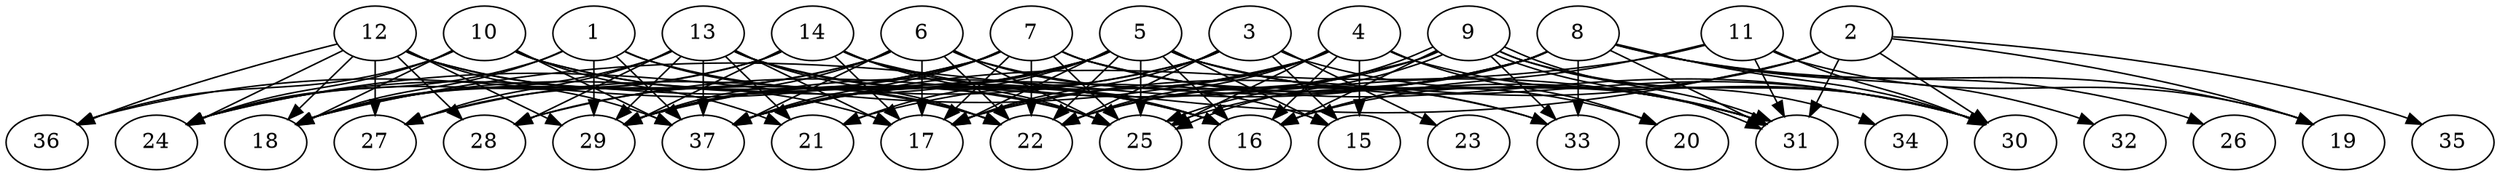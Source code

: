 // DAG (tier=3-complex, mode=compute, n=37, ccr=0.494, fat=0.794, density=0.774, regular=0.200, jump=0.288, mindata=1048576, maxdata=16777216)
// DAG automatically generated by daggen at Sun Aug 24 16:33:35 2025
// /home/ermia/Project/Environments/daggen/bin/daggen --dot --ccr 0.494 --fat 0.794 --regular 0.200 --density 0.774 --jump 0.288 --mindata 1048576 --maxdata 16777216 -n 37 
digraph G {
  1 [size="2078584359072644988928", alpha="0.10", expect_size="1039292179536322494464"]
  1 -> 16 [size ="1302972021604352"]
  1 -> 18 [size ="1302972021604352"]
  1 -> 22 [size ="1302972021604352"]
  1 -> 24 [size ="1302972021604352"]
  1 -> 29 [size ="1302972021604352"]
  1 -> 37 [size ="1302972021604352"]
  2 [size="50636712753004024", alpha="0.08", expect_size="25318356376502012"]
  2 -> 16 [size ="935621052858368"]
  2 -> 17 [size ="935621052858368"]
  2 -> 18 [size ="935621052858368"]
  2 -> 19 [size ="935621052858368"]
  2 -> 30 [size ="935621052858368"]
  2 -> 31 [size ="935621052858368"]
  2 -> 35 [size ="935621052858368"]
  3 [size="488816440430111872", alpha="0.09", expect_size="244408220215055936"]
  3 -> 15 [size ="185067867471872"]
  3 -> 17 [size ="185067867471872"]
  3 -> 22 [size ="185067867471872"]
  3 -> 23 [size ="185067867471872"]
  3 -> 27 [size ="185067867471872"]
  3 -> 29 [size ="185067867471872"]
  3 -> 31 [size ="185067867471872"]
  4 [size="3479012164098670", alpha="0.14", expect_size="1739506082049335"]
  4 -> 15 [size ="60655684026368"]
  4 -> 16 [size ="60655684026368"]
  4 -> 17 [size ="60655684026368"]
  4 -> 20 [size ="60655684026368"]
  4 -> 22 [size ="60655684026368"]
  4 -> 24 [size ="60655684026368"]
  4 -> 25 [size ="60655684026368"]
  4 -> 30 [size ="60655684026368"]
  4 -> 37 [size ="60655684026368"]
  5 [size="7066569417924018176", alpha="0.03", expect_size="3533284708962009088"]
  5 -> 15 [size ="29459751108608"]
  5 -> 16 [size ="29459751108608"]
  5 -> 17 [size ="29459751108608"]
  5 -> 18 [size ="29459751108608"]
  5 -> 20 [size ="29459751108608"]
  5 -> 21 [size ="29459751108608"]
  5 -> 22 [size ="29459751108608"]
  5 -> 25 [size ="29459751108608"]
  5 -> 28 [size ="29459751108608"]
  5 -> 29 [size ="29459751108608"]
  5 -> 30 [size ="29459751108608"]
  5 -> 31 [size ="29459751108608"]
  5 -> 37 [size ="29459751108608"]
  6 [size="536952490468438016", alpha="0.06", expect_size="268476245234219008"]
  6 -> 15 [size ="388802451341312"]
  6 -> 17 [size ="388802451341312"]
  6 -> 18 [size ="388802451341312"]
  6 -> 22 [size ="388802451341312"]
  6 -> 25 [size ="388802451341312"]
  6 -> 27 [size ="388802451341312"]
  6 -> 29 [size ="388802451341312"]
  6 -> 33 [size ="388802451341312"]
  6 -> 37 [size ="388802451341312"]
  7 [size="517582188085017", alpha="0.10", expect_size="258791094042508"]
  7 -> 17 [size ="27847527759872"]
  7 -> 22 [size ="27847527759872"]
  7 -> 24 [size ="27847527759872"]
  7 -> 25 [size ="27847527759872"]
  7 -> 29 [size ="27847527759872"]
  7 -> 30 [size ="27847527759872"]
  7 -> 31 [size ="27847527759872"]
  7 -> 33 [size ="27847527759872"]
  7 -> 36 [size ="27847527759872"]
  7 -> 37 [size ="27847527759872"]
  8 [size="5055008763149287424", alpha="0.16", expect_size="2527504381574643712"]
  8 -> 19 [size ="23563398545408"]
  8 -> 21 [size ="23563398545408"]
  8 -> 22 [size ="23563398545408"]
  8 -> 25 [size ="23563398545408"]
  8 -> 26 [size ="23563398545408"]
  8 -> 29 [size ="23563398545408"]
  8 -> 30 [size ="23563398545408"]
  8 -> 31 [size ="23563398545408"]
  8 -> 32 [size ="23563398545408"]
  8 -> 33 [size ="23563398545408"]
  8 -> 37 [size ="23563398545408"]
  9 [size="321650976935405504", alpha="0.19", expect_size="160825488467702752"]
  9 -> 16 [size ="275230094262272"]
  9 -> 22 [size ="275230094262272"]
  9 -> 25 [size ="275230094262272"]
  9 -> 25 [size ="275230094262272"]
  9 -> 28 [size ="275230094262272"]
  9 -> 30 [size ="275230094262272"]
  9 -> 31 [size ="275230094262272"]
  9 -> 31 [size ="275230094262272"]
  9 -> 33 [size ="275230094262272"]
  9 -> 34 [size ="275230094262272"]
  10 [size="36791537031245201408", alpha="0.08", expect_size="18395768515622600704"]
  10 -> 16 [size ="88495653650432"]
  10 -> 18 [size ="88495653650432"]
  10 -> 21 [size ="88495653650432"]
  10 -> 24 [size ="88495653650432"]
  10 -> 25 [size ="88495653650432"]
  10 -> 36 [size ="88495653650432"]
  10 -> 37 [size ="88495653650432"]
  11 [size="977859088332783872", alpha="0.14", expect_size="488929544166391936"]
  11 -> 16 [size ="919742424547328"]
  11 -> 19 [size ="919742424547328"]
  11 -> 30 [size ="919742424547328"]
  11 -> 31 [size ="919742424547328"]
  11 -> 37 [size ="919742424547328"]
  12 [size="5020178842250000", alpha="0.04", expect_size="2510089421125000"]
  12 -> 17 [size ="88604672000000"]
  12 -> 18 [size ="88604672000000"]
  12 -> 22 [size ="88604672000000"]
  12 -> 24 [size ="88604672000000"]
  12 -> 27 [size ="88604672000000"]
  12 -> 28 [size ="88604672000000"]
  12 -> 29 [size ="88604672000000"]
  12 -> 36 [size ="88604672000000"]
  12 -> 37 [size ="88604672000000"]
  13 [size="3156339874332672000000", alpha="0.05", expect_size="1578169937166336000000"]
  13 -> 16 [size ="1721389547520000"]
  13 -> 17 [size ="1721389547520000"]
  13 -> 18 [size ="1721389547520000"]
  13 -> 21 [size ="1721389547520000"]
  13 -> 22 [size ="1721389547520000"]
  13 -> 25 [size ="1721389547520000"]
  13 -> 27 [size ="1721389547520000"]
  13 -> 28 [size ="1721389547520000"]
  13 -> 29 [size ="1721389547520000"]
  13 -> 37 [size ="1721389547520000"]
  14 [size="1608190222581770", alpha="0.06", expect_size="804095111290885"]
  14 -> 16 [size ="185067867471872"]
  14 -> 17 [size ="185067867471872"]
  14 -> 18 [size ="185067867471872"]
  14 -> 24 [size ="185067867471872"]
  14 -> 25 [size ="185067867471872"]
  14 -> 29 [size ="185067867471872"]
  14 -> 31 [size ="185067867471872"]
  15 [size="352202058061285120", alpha="0.05", expect_size="176101029030642560"]
  16 [size="723674447856398336", alpha="0.18", expect_size="361837223928199168"]
  17 [size="738291318146834688", alpha="0.13", expect_size="369145659073417344"]
  18 [size="201502775982548", alpha="0.13", expect_size="100751387991274"]
  19 [size="25637288924571540", alpha="0.11", expect_size="12818644462285770"]
  20 [size="3035693851773159424", alpha="0.12", expect_size="1517846925886579712"]
  21 [size="1135446507466656841728", alpha="0.17", expect_size="567723253733328420864"]
  22 [size="36486542735238496256", alpha="0.07", expect_size="18243271367619248128"]
  23 [size="10243438590801686", alpha="0.17", expect_size="5121719295400843"]
  24 [size="86949730755212752", alpha="0.12", expect_size="43474865377606376"]
  25 [size="79381591690420400", alpha="0.19", expect_size="39690795845210200"]
  26 [size="1235463582468070656", alpha="0.03", expect_size="617731791234035328"]
  27 [size="161233038090400896", alpha="0.17", expect_size="80616519045200448"]
  28 [size="1721067509130188032", alpha="0.06", expect_size="860533754565094016"]
  29 [size="1020217944983558160384", alpha="0.14", expect_size="510108972491779080192"]
  30 [size="1503686300367195209728", alpha="0.18", expect_size="751843150183597604864"]
  31 [size="4575309717479219", alpha="0.05", expect_size="2287654858739609"]
  32 [size="152725437863165952000", alpha="0.04", expect_size="76362718931582976000"]
  33 [size="6825802661504232", alpha="0.15", expect_size="3412901330752116"]
  34 [size="582242994201822720", alpha="0.08", expect_size="291121497100911360"]
  35 [size="41163690251703456", alpha="0.07", expect_size="20581845125851728"]
  36 [size="4590451776351633408000", alpha="0.11", expect_size="2295225888175816704000"]
  37 [size="19488469406325908", alpha="0.13", expect_size="9744234703162954"]
}